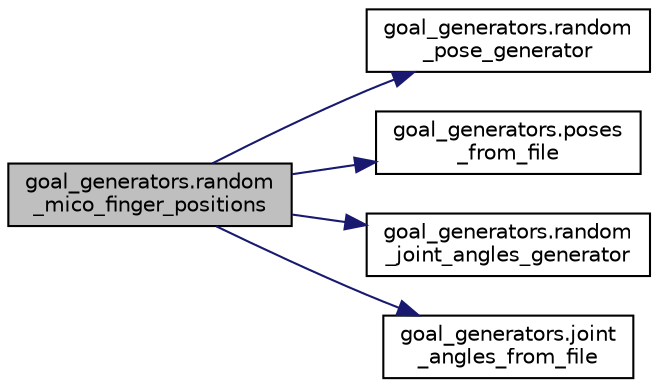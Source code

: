digraph "goal_generators.random_mico_finger_positions"
{
  edge [fontname="Helvetica",fontsize="10",labelfontname="Helvetica",labelfontsize="10"];
  node [fontname="Helvetica",fontsize="10",shape=record];
  rankdir="LR";
  Node1 [label="goal_generators.random\l_mico_finger_positions",height=0.2,width=0.4,color="black", fillcolor="grey75", style="filled", fontcolor="black"];
  Node1 -> Node2 [color="midnightblue",fontsize="10",style="solid"];
  Node2 [label="goal_generators.random\l_pose_generator",height=0.2,width=0.4,color="black", fillcolor="white", style="filled",URL="$namespacegoal__generators.html#acc20fd60c84b4f30491d22bf16139668"];
  Node1 -> Node3 [color="midnightblue",fontsize="10",style="solid"];
  Node3 [label="goal_generators.poses\l_from_file",height=0.2,width=0.4,color="black", fillcolor="white", style="filled",URL="$namespacegoal__generators.html#a565aa27b68e73f1f3b2d1a9da1332051"];
  Node1 -> Node4 [color="midnightblue",fontsize="10",style="solid"];
  Node4 [label="goal_generators.random\l_joint_angles_generator",height=0.2,width=0.4,color="black", fillcolor="white", style="filled",URL="$namespacegoal__generators.html#a6ab109de507bd107dedc7801ca7c5381"];
  Node1 -> Node5 [color="midnightblue",fontsize="10",style="solid"];
  Node5 [label="goal_generators.joint\l_angles_from_file",height=0.2,width=0.4,color="black", fillcolor="white", style="filled",URL="$namespacegoal__generators.html#a39b5582c84cdf5891bf92b77ab9c0b3b"];
}
